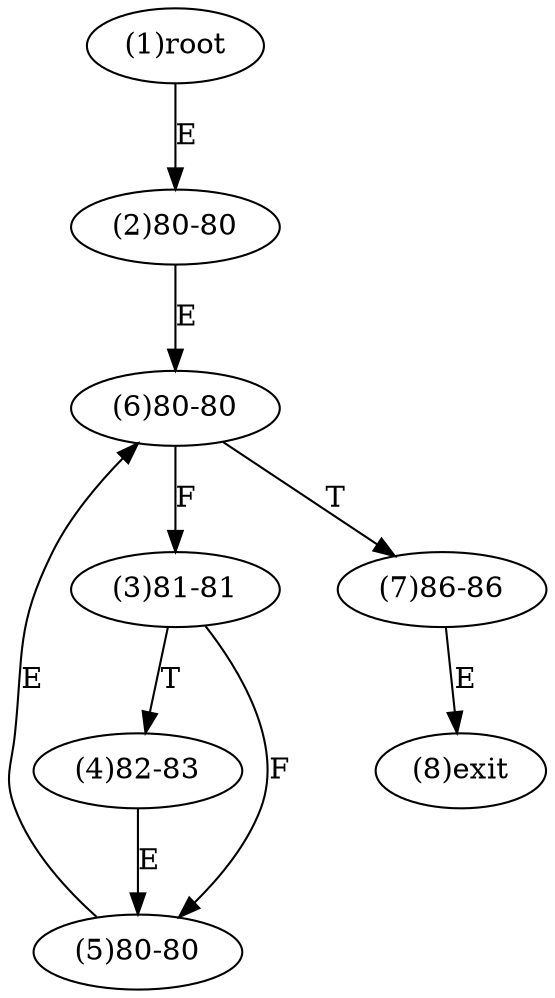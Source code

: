 digraph "" { 
1[ label="(1)root"];
2[ label="(2)80-80"];
3[ label="(3)81-81"];
4[ label="(4)82-83"];
5[ label="(5)80-80"];
6[ label="(6)80-80"];
7[ label="(7)86-86"];
8[ label="(8)exit"];
1->2[ label="E"];
2->6[ label="E"];
3->5[ label="F"];
3->4[ label="T"];
4->5[ label="E"];
5->6[ label="E"];
6->3[ label="F"];
6->7[ label="T"];
7->8[ label="E"];
}